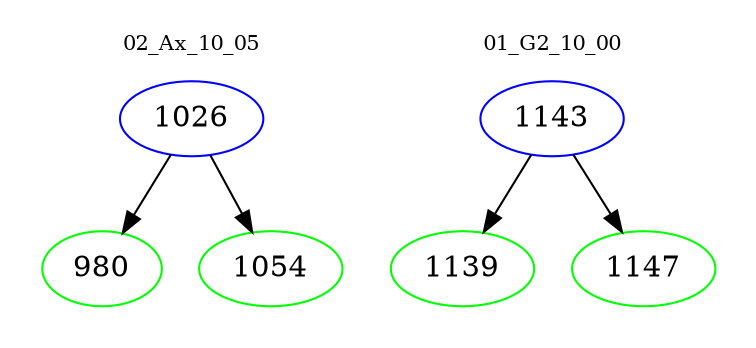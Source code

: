 digraph{
subgraph cluster_0 {
color = white
label = "02_Ax_10_05";
fontsize=10;
T0_1026 [label="1026", color="blue"]
T0_1026 -> T0_980 [color="black"]
T0_980 [label="980", color="green"]
T0_1026 -> T0_1054 [color="black"]
T0_1054 [label="1054", color="green"]
}
subgraph cluster_1 {
color = white
label = "01_G2_10_00";
fontsize=10;
T1_1143 [label="1143", color="blue"]
T1_1143 -> T1_1139 [color="black"]
T1_1139 [label="1139", color="green"]
T1_1143 -> T1_1147 [color="black"]
T1_1147 [label="1147", color="green"]
}
}
